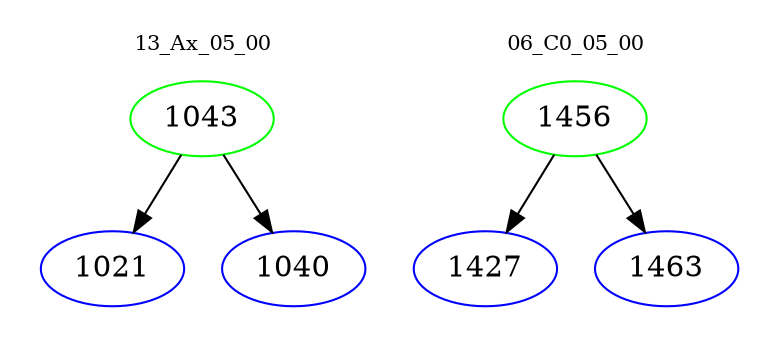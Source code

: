 digraph{
subgraph cluster_0 {
color = white
label = "13_Ax_05_00";
fontsize=10;
T0_1043 [label="1043", color="green"]
T0_1043 -> T0_1021 [color="black"]
T0_1021 [label="1021", color="blue"]
T0_1043 -> T0_1040 [color="black"]
T0_1040 [label="1040", color="blue"]
}
subgraph cluster_1 {
color = white
label = "06_C0_05_00";
fontsize=10;
T1_1456 [label="1456", color="green"]
T1_1456 -> T1_1427 [color="black"]
T1_1427 [label="1427", color="blue"]
T1_1456 -> T1_1463 [color="black"]
T1_1463 [label="1463", color="blue"]
}
}
